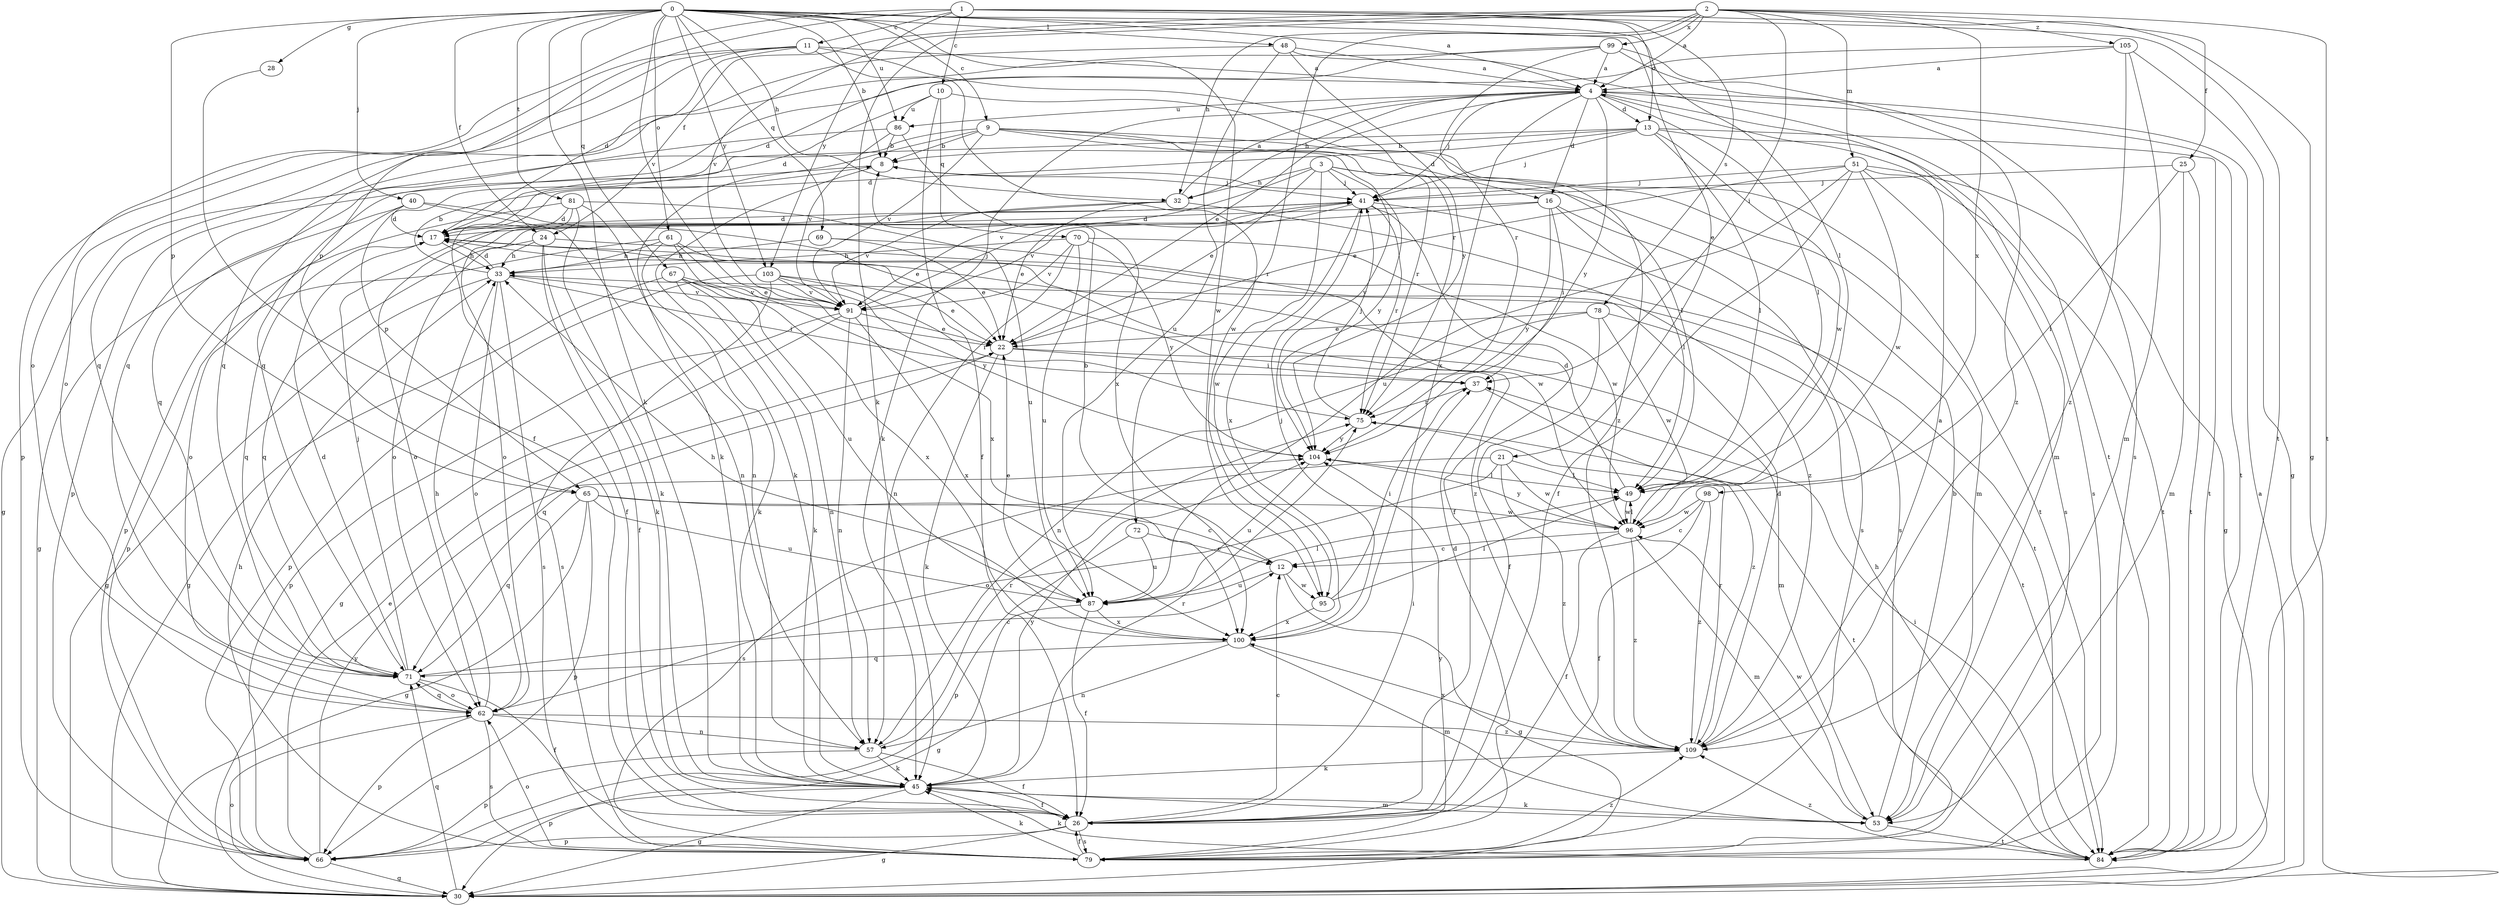 strict digraph  {
0;
1;
2;
3;
4;
8;
9;
10;
11;
12;
13;
16;
17;
21;
22;
24;
25;
26;
28;
30;
32;
33;
37;
40;
41;
45;
48;
49;
51;
53;
57;
61;
62;
65;
66;
67;
69;
70;
71;
72;
75;
78;
79;
81;
84;
86;
87;
91;
95;
96;
98;
99;
100;
103;
104;
105;
109;
0 -> 4  [label=a];
0 -> 8  [label=b];
0 -> 9  [label=c];
0 -> 21  [label=e];
0 -> 24  [label=f];
0 -> 28  [label=g];
0 -> 32  [label=h];
0 -> 40  [label=j];
0 -> 45  [label=k];
0 -> 48  [label=l];
0 -> 49  [label=l];
0 -> 61  [label=o];
0 -> 65  [label=p];
0 -> 67  [label=q];
0 -> 69  [label=q];
0 -> 81  [label=t];
0 -> 86  [label=u];
0 -> 91  [label=v];
0 -> 95  [label=w];
0 -> 103  [label=y];
1 -> 10  [label=c];
1 -> 11  [label=c];
1 -> 13  [label=d];
1 -> 30  [label=g];
1 -> 62  [label=o];
1 -> 65  [label=p];
1 -> 78  [label=s];
1 -> 84  [label=t];
1 -> 103  [label=y];
2 -> 4  [label=a];
2 -> 24  [label=f];
2 -> 25  [label=f];
2 -> 32  [label=h];
2 -> 37  [label=i];
2 -> 45  [label=k];
2 -> 51  [label=m];
2 -> 72  [label=r];
2 -> 84  [label=t];
2 -> 91  [label=v];
2 -> 98  [label=x];
2 -> 99  [label=x];
2 -> 105  [label=z];
3 -> 22  [label=e];
3 -> 32  [label=h];
3 -> 41  [label=j];
3 -> 53  [label=m];
3 -> 84  [label=t];
3 -> 91  [label=v];
3 -> 95  [label=w];
3 -> 104  [label=y];
4 -> 13  [label=d];
4 -> 16  [label=d];
4 -> 22  [label=e];
4 -> 32  [label=h];
4 -> 41  [label=j];
4 -> 45  [label=k];
4 -> 49  [label=l];
4 -> 53  [label=m];
4 -> 84  [label=t];
4 -> 86  [label=u];
4 -> 100  [label=x];
4 -> 104  [label=y];
8 -> 41  [label=j];
8 -> 45  [label=k];
8 -> 65  [label=p];
9 -> 8  [label=b];
9 -> 16  [label=d];
9 -> 30  [label=g];
9 -> 45  [label=k];
9 -> 49  [label=l];
9 -> 75  [label=r];
9 -> 91  [label=v];
9 -> 104  [label=y];
10 -> 17  [label=d];
10 -> 26  [label=f];
10 -> 70  [label=q];
10 -> 86  [label=u];
10 -> 109  [label=z];
11 -> 4  [label=a];
11 -> 17  [label=d];
11 -> 62  [label=o];
11 -> 66  [label=p];
11 -> 71  [label=q];
11 -> 75  [label=r];
11 -> 95  [label=w];
12 -> 8  [label=b];
12 -> 30  [label=g];
12 -> 87  [label=u];
12 -> 95  [label=w];
13 -> 8  [label=b];
13 -> 17  [label=d];
13 -> 41  [label=j];
13 -> 49  [label=l];
13 -> 66  [label=p];
13 -> 79  [label=s];
13 -> 84  [label=t];
13 -> 96  [label=w];
16 -> 17  [label=d];
16 -> 37  [label=i];
16 -> 49  [label=l];
16 -> 62  [label=o];
16 -> 79  [label=s];
16 -> 104  [label=y];
17 -> 33  [label=h];
17 -> 71  [label=q];
21 -> 49  [label=l];
21 -> 62  [label=o];
21 -> 79  [label=s];
21 -> 96  [label=w];
21 -> 109  [label=z];
22 -> 37  [label=i];
22 -> 45  [label=k];
22 -> 53  [label=m];
22 -> 71  [label=q];
24 -> 26  [label=f];
24 -> 33  [label=h];
24 -> 45  [label=k];
24 -> 71  [label=q];
24 -> 84  [label=t];
25 -> 41  [label=j];
25 -> 49  [label=l];
25 -> 53  [label=m];
25 -> 84  [label=t];
26 -> 12  [label=c];
26 -> 30  [label=g];
26 -> 37  [label=i];
26 -> 66  [label=p];
26 -> 79  [label=s];
28 -> 26  [label=f];
30 -> 4  [label=a];
30 -> 62  [label=o];
30 -> 71  [label=q];
32 -> 4  [label=a];
32 -> 22  [label=e];
32 -> 62  [label=o];
32 -> 91  [label=v];
32 -> 109  [label=z];
33 -> 8  [label=b];
33 -> 17  [label=d];
33 -> 30  [label=g];
33 -> 37  [label=i];
33 -> 62  [label=o];
33 -> 79  [label=s];
33 -> 91  [label=v];
37 -> 75  [label=r];
37 -> 109  [label=z];
40 -> 17  [label=d];
40 -> 22  [label=e];
40 -> 30  [label=g];
40 -> 57  [label=n];
40 -> 62  [label=o];
41 -> 17  [label=d];
41 -> 26  [label=f];
41 -> 62  [label=o];
41 -> 75  [label=r];
41 -> 79  [label=s];
41 -> 91  [label=v];
41 -> 100  [label=x];
45 -> 26  [label=f];
45 -> 30  [label=g];
45 -> 53  [label=m];
45 -> 66  [label=p];
45 -> 75  [label=r];
45 -> 104  [label=y];
48 -> 4  [label=a];
48 -> 71  [label=q];
48 -> 84  [label=t];
48 -> 87  [label=u];
48 -> 104  [label=y];
49 -> 17  [label=d];
49 -> 96  [label=w];
51 -> 22  [label=e];
51 -> 26  [label=f];
51 -> 30  [label=g];
51 -> 41  [label=j];
51 -> 79  [label=s];
51 -> 84  [label=t];
51 -> 87  [label=u];
51 -> 96  [label=w];
53 -> 8  [label=b];
53 -> 45  [label=k];
53 -> 84  [label=t];
53 -> 96  [label=w];
57 -> 26  [label=f];
57 -> 45  [label=k];
57 -> 66  [label=p];
57 -> 75  [label=r];
61 -> 22  [label=e];
61 -> 33  [label=h];
61 -> 45  [label=k];
61 -> 66  [label=p];
61 -> 100  [label=x];
61 -> 109  [label=z];
62 -> 33  [label=h];
62 -> 57  [label=n];
62 -> 66  [label=p];
62 -> 71  [label=q];
62 -> 79  [label=s];
62 -> 109  [label=z];
65 -> 12  [label=c];
65 -> 30  [label=g];
65 -> 66  [label=p];
65 -> 71  [label=q];
65 -> 87  [label=u];
65 -> 96  [label=w];
66 -> 22  [label=e];
66 -> 30  [label=g];
66 -> 104  [label=y];
67 -> 30  [label=g];
67 -> 45  [label=k];
67 -> 57  [label=n];
67 -> 87  [label=u];
67 -> 91  [label=v];
67 -> 100  [label=x];
69 -> 22  [label=e];
69 -> 33  [label=h];
69 -> 96  [label=w];
70 -> 33  [label=h];
70 -> 57  [label=n];
70 -> 87  [label=u];
70 -> 91  [label=v];
70 -> 96  [label=w];
70 -> 104  [label=y];
71 -> 12  [label=c];
71 -> 17  [label=d];
71 -> 26  [label=f];
71 -> 41  [label=j];
71 -> 62  [label=o];
72 -> 12  [label=c];
72 -> 66  [label=p];
72 -> 87  [label=u];
75 -> 41  [label=j];
75 -> 84  [label=t];
75 -> 104  [label=y];
78 -> 22  [label=e];
78 -> 26  [label=f];
78 -> 57  [label=n];
78 -> 84  [label=t];
78 -> 96  [label=w];
79 -> 17  [label=d];
79 -> 26  [label=f];
79 -> 33  [label=h];
79 -> 45  [label=k];
79 -> 62  [label=o];
79 -> 104  [label=y];
79 -> 109  [label=z];
81 -> 17  [label=d];
81 -> 26  [label=f];
81 -> 45  [label=k];
81 -> 57  [label=n];
81 -> 66  [label=p];
81 -> 87  [label=u];
84 -> 33  [label=h];
84 -> 37  [label=i];
84 -> 45  [label=k];
84 -> 109  [label=z];
86 -> 8  [label=b];
86 -> 71  [label=q];
86 -> 91  [label=v];
86 -> 100  [label=x];
87 -> 22  [label=e];
87 -> 26  [label=f];
87 -> 30  [label=g];
87 -> 49  [label=l];
87 -> 100  [label=x];
91 -> 22  [label=e];
91 -> 30  [label=g];
91 -> 41  [label=j];
91 -> 57  [label=n];
91 -> 66  [label=p];
91 -> 100  [label=x];
95 -> 37  [label=i];
95 -> 49  [label=l];
95 -> 100  [label=x];
96 -> 12  [label=c];
96 -> 26  [label=f];
96 -> 49  [label=l];
96 -> 53  [label=m];
96 -> 104  [label=y];
96 -> 109  [label=z];
98 -> 12  [label=c];
98 -> 26  [label=f];
98 -> 96  [label=w];
98 -> 109  [label=z];
99 -> 4  [label=a];
99 -> 17  [label=d];
99 -> 71  [label=q];
99 -> 75  [label=r];
99 -> 79  [label=s];
99 -> 109  [label=z];
100 -> 33  [label=h];
100 -> 41  [label=j];
100 -> 53  [label=m];
100 -> 57  [label=n];
100 -> 71  [label=q];
103 -> 22  [label=e];
103 -> 66  [label=p];
103 -> 75  [label=r];
103 -> 79  [label=s];
103 -> 91  [label=v];
103 -> 104  [label=y];
104 -> 49  [label=l];
104 -> 87  [label=u];
105 -> 4  [label=a];
105 -> 30  [label=g];
105 -> 53  [label=m];
105 -> 71  [label=q];
105 -> 109  [label=z];
109 -> 4  [label=a];
109 -> 17  [label=d];
109 -> 45  [label=k];
109 -> 75  [label=r];
109 -> 100  [label=x];
}
